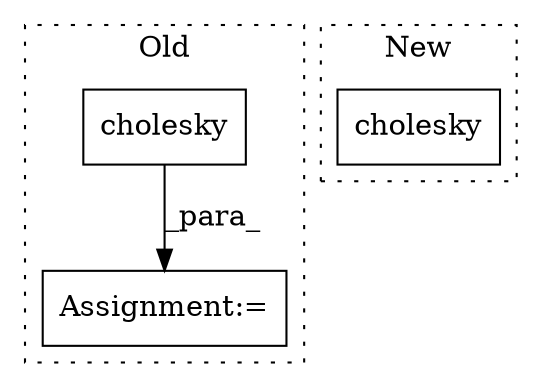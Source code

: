 digraph G {
subgraph cluster0 {
1 [label="cholesky" a="32" s="1335,1347" l="9,1" shape="box"];
3 [label="Assignment:=" a="7" s="1323" l="1" shape="box"];
label = "Old";
style="dotted";
}
subgraph cluster1 {
2 [label="cholesky" a="32" s="1297,1342" l="9,1" shape="box"];
label = "New";
style="dotted";
}
1 -> 3 [label="_para_"];
}
